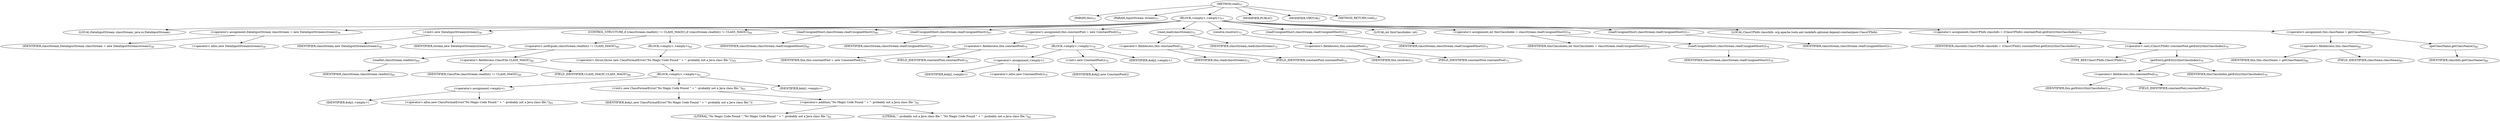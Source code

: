 digraph "read" {  
"32" [label = <(METHOD,read)<SUB>57</SUB>> ]
"33" [label = <(PARAM,this)<SUB>57</SUB>> ]
"34" [label = <(PARAM,InputStream stream)<SUB>57</SUB>> ]
"35" [label = <(BLOCK,&lt;empty&gt;,&lt;empty&gt;)<SUB>57</SUB>> ]
"4" [label = <(LOCAL,DataInputStream classStream: java.io.DataInputStream)> ]
"36" [label = <(&lt;operator&gt;.assignment,DataInputStream classStream = new DataInputStream(stream))<SUB>58</SUB>> ]
"37" [label = <(IDENTIFIER,classStream,DataInputStream classStream = new DataInputStream(stream))<SUB>58</SUB>> ]
"38" [label = <(&lt;operator&gt;.alloc,new DataInputStream(stream))<SUB>58</SUB>> ]
"39" [label = <(&lt;init&gt;,new DataInputStream(stream))<SUB>58</SUB>> ]
"3" [label = <(IDENTIFIER,classStream,new DataInputStream(stream))<SUB>58</SUB>> ]
"40" [label = <(IDENTIFIER,stream,new DataInputStream(stream))<SUB>58</SUB>> ]
"41" [label = <(CONTROL_STRUCTURE,if (classStream.readInt() != CLASS_MAGIC),if (classStream.readInt() != CLASS_MAGIC))<SUB>60</SUB>> ]
"42" [label = <(&lt;operator&gt;.notEquals,classStream.readInt() != CLASS_MAGIC)<SUB>60</SUB>> ]
"43" [label = <(readInt,classStream.readInt())<SUB>60</SUB>> ]
"44" [label = <(IDENTIFIER,classStream,classStream.readInt())<SUB>60</SUB>> ]
"45" [label = <(&lt;operator&gt;.fieldAccess,ClassFile.CLASS_MAGIC)<SUB>60</SUB>> ]
"46" [label = <(IDENTIFIER,ClassFile,classStream.readInt() != CLASS_MAGIC)<SUB>60</SUB>> ]
"47" [label = <(FIELD_IDENTIFIER,CLASS_MAGIC,CLASS_MAGIC)<SUB>60</SUB>> ]
"48" [label = <(BLOCK,&lt;empty&gt;,&lt;empty&gt;)<SUB>60</SUB>> ]
"49" [label = <(&lt;operator&gt;.throw,throw new ClassFormatError(&quot;No Magic Code Found &quot; + &quot;- probably not a Java class file.&quot;);)<SUB>61</SUB>> ]
"50" [label = <(BLOCK,&lt;empty&gt;,&lt;empty&gt;)<SUB>61</SUB>> ]
"51" [label = <(&lt;operator&gt;.assignment,&lt;empty&gt;)> ]
"52" [label = <(IDENTIFIER,$obj1,&lt;empty&gt;)> ]
"53" [label = <(&lt;operator&gt;.alloc,new ClassFormatError(&quot;No Magic Code Found &quot; + &quot;- probably not a Java class file.&quot;))<SUB>61</SUB>> ]
"54" [label = <(&lt;init&gt;,new ClassFormatError(&quot;No Magic Code Found &quot; + &quot;- probably not a Java class file.&quot;))<SUB>61</SUB>> ]
"55" [label = <(IDENTIFIER,$obj1,new ClassFormatError(&quot;No Magic Code Found &quot; + &quot;- probably not a Java class file.&quot;))> ]
"56" [label = <(&lt;operator&gt;.addition,&quot;No Magic Code Found &quot; + &quot;- probably not a Java class file.&quot;)<SUB>61</SUB>> ]
"57" [label = <(LITERAL,&quot;No Magic Code Found &quot;,&quot;No Magic Code Found &quot; + &quot;- probably not a Java class file.&quot;)<SUB>61</SUB>> ]
"58" [label = <(LITERAL,&quot;- probably not a Java class file.&quot;,&quot;No Magic Code Found &quot; + &quot;- probably not a Java class file.&quot;)<SUB>62</SUB>> ]
"59" [label = <(IDENTIFIER,$obj1,&lt;empty&gt;)> ]
"60" [label = <(readUnsignedShort,classStream.readUnsignedShort())<SUB>66</SUB>> ]
"61" [label = <(IDENTIFIER,classStream,classStream.readUnsignedShort())<SUB>66</SUB>> ]
"62" [label = <(readUnsignedShort,classStream.readUnsignedShort())<SUB>67</SUB>> ]
"63" [label = <(IDENTIFIER,classStream,classStream.readUnsignedShort())<SUB>67</SUB>> ]
"64" [label = <(&lt;operator&gt;.assignment,this.constantPool = new ConstantPool())<SUB>70</SUB>> ]
"65" [label = <(&lt;operator&gt;.fieldAccess,this.constantPool)<SUB>70</SUB>> ]
"66" [label = <(IDENTIFIER,this,this.constantPool = new ConstantPool())<SUB>70</SUB>> ]
"67" [label = <(FIELD_IDENTIFIER,constantPool,constantPool)<SUB>70</SUB>> ]
"68" [label = <(BLOCK,&lt;empty&gt;,&lt;empty&gt;)<SUB>70</SUB>> ]
"69" [label = <(&lt;operator&gt;.assignment,&lt;empty&gt;)> ]
"70" [label = <(IDENTIFIER,$obj2,&lt;empty&gt;)> ]
"71" [label = <(&lt;operator&gt;.alloc,new ConstantPool())<SUB>70</SUB>> ]
"72" [label = <(&lt;init&gt;,new ConstantPool())<SUB>70</SUB>> ]
"73" [label = <(IDENTIFIER,$obj2,new ConstantPool())> ]
"74" [label = <(IDENTIFIER,$obj2,&lt;empty&gt;)> ]
"75" [label = <(read,read(classStream))<SUB>72</SUB>> ]
"76" [label = <(&lt;operator&gt;.fieldAccess,this.constantPool)<SUB>72</SUB>> ]
"77" [label = <(IDENTIFIER,this,read(classStream))<SUB>72</SUB>> ]
"78" [label = <(FIELD_IDENTIFIER,constantPool,constantPool)<SUB>72</SUB>> ]
"79" [label = <(IDENTIFIER,classStream,read(classStream))<SUB>72</SUB>> ]
"80" [label = <(resolve,resolve())<SUB>73</SUB>> ]
"81" [label = <(&lt;operator&gt;.fieldAccess,this.constantPool)<SUB>73</SUB>> ]
"82" [label = <(IDENTIFIER,this,resolve())<SUB>73</SUB>> ]
"83" [label = <(FIELD_IDENTIFIER,constantPool,constantPool)<SUB>73</SUB>> ]
"84" [label = <(readUnsignedShort,classStream.readUnsignedShort())<SUB>75</SUB>> ]
"85" [label = <(IDENTIFIER,classStream,classStream.readUnsignedShort())<SUB>75</SUB>> ]
"86" [label = <(LOCAL,int thisClassIndex: int)> ]
"87" [label = <(&lt;operator&gt;.assignment,int thisClassIndex = classStream.readUnsignedShort())<SUB>76</SUB>> ]
"88" [label = <(IDENTIFIER,thisClassIndex,int thisClassIndex = classStream.readUnsignedShort())<SUB>76</SUB>> ]
"89" [label = <(readUnsignedShort,classStream.readUnsignedShort())<SUB>76</SUB>> ]
"90" [label = <(IDENTIFIER,classStream,classStream.readUnsignedShort())<SUB>76</SUB>> ]
"91" [label = <(readUnsignedShort,classStream.readUnsignedShort())<SUB>77</SUB>> ]
"92" [label = <(IDENTIFIER,classStream,classStream.readUnsignedShort())<SUB>77</SUB>> ]
"93" [label = <(LOCAL,ClassCPInfo classInfo: org.apache.tools.ant.taskdefs.optional.depend.constantpool.ClassCPInfo)> ]
"94" [label = <(&lt;operator&gt;.assignment,ClassCPInfo classInfo = (ClassCPInfo) constantPool.getEntry(thisClassIndex))<SUB>78</SUB>> ]
"95" [label = <(IDENTIFIER,classInfo,ClassCPInfo classInfo = (ClassCPInfo) constantPool.getEntry(thisClassIndex))<SUB>78</SUB>> ]
"96" [label = <(&lt;operator&gt;.cast,(ClassCPInfo) constantPool.getEntry(thisClassIndex))<SUB>79</SUB>> ]
"97" [label = <(TYPE_REF,ClassCPInfo,ClassCPInfo)<SUB>79</SUB>> ]
"98" [label = <(getEntry,getEntry(thisClassIndex))<SUB>79</SUB>> ]
"99" [label = <(&lt;operator&gt;.fieldAccess,this.constantPool)<SUB>79</SUB>> ]
"100" [label = <(IDENTIFIER,this,getEntry(thisClassIndex))<SUB>79</SUB>> ]
"101" [label = <(FIELD_IDENTIFIER,constantPool,constantPool)<SUB>79</SUB>> ]
"102" [label = <(IDENTIFIER,thisClassIndex,getEntry(thisClassIndex))<SUB>79</SUB>> ]
"103" [label = <(&lt;operator&gt;.assignment,this.className = getClassName())<SUB>80</SUB>> ]
"104" [label = <(&lt;operator&gt;.fieldAccess,this.className)<SUB>80</SUB>> ]
"105" [label = <(IDENTIFIER,this,this.className = getClassName())<SUB>80</SUB>> ]
"106" [label = <(FIELD_IDENTIFIER,className,className)<SUB>80</SUB>> ]
"107" [label = <(getClassName,getClassName())<SUB>80</SUB>> ]
"108" [label = <(IDENTIFIER,classInfo,getClassName())<SUB>80</SUB>> ]
"109" [label = <(MODIFIER,PUBLIC)> ]
"110" [label = <(MODIFIER,VIRTUAL)> ]
"111" [label = <(METHOD_RETURN,void)<SUB>57</SUB>> ]
  "32" -> "33" 
  "32" -> "34" 
  "32" -> "35" 
  "32" -> "109" 
  "32" -> "110" 
  "32" -> "111" 
  "35" -> "4" 
  "35" -> "36" 
  "35" -> "39" 
  "35" -> "41" 
  "35" -> "60" 
  "35" -> "62" 
  "35" -> "64" 
  "35" -> "75" 
  "35" -> "80" 
  "35" -> "84" 
  "35" -> "86" 
  "35" -> "87" 
  "35" -> "91" 
  "35" -> "93" 
  "35" -> "94" 
  "35" -> "103" 
  "36" -> "37" 
  "36" -> "38" 
  "39" -> "3" 
  "39" -> "40" 
  "41" -> "42" 
  "41" -> "48" 
  "42" -> "43" 
  "42" -> "45" 
  "43" -> "44" 
  "45" -> "46" 
  "45" -> "47" 
  "48" -> "49" 
  "49" -> "50" 
  "50" -> "51" 
  "50" -> "54" 
  "50" -> "59" 
  "51" -> "52" 
  "51" -> "53" 
  "54" -> "55" 
  "54" -> "56" 
  "56" -> "57" 
  "56" -> "58" 
  "60" -> "61" 
  "62" -> "63" 
  "64" -> "65" 
  "64" -> "68" 
  "65" -> "66" 
  "65" -> "67" 
  "68" -> "69" 
  "68" -> "72" 
  "68" -> "74" 
  "69" -> "70" 
  "69" -> "71" 
  "72" -> "73" 
  "75" -> "76" 
  "75" -> "79" 
  "76" -> "77" 
  "76" -> "78" 
  "80" -> "81" 
  "81" -> "82" 
  "81" -> "83" 
  "84" -> "85" 
  "87" -> "88" 
  "87" -> "89" 
  "89" -> "90" 
  "91" -> "92" 
  "94" -> "95" 
  "94" -> "96" 
  "96" -> "97" 
  "96" -> "98" 
  "98" -> "99" 
  "98" -> "102" 
  "99" -> "100" 
  "99" -> "101" 
  "103" -> "104" 
  "103" -> "107" 
  "104" -> "105" 
  "104" -> "106" 
  "107" -> "108" 
}
